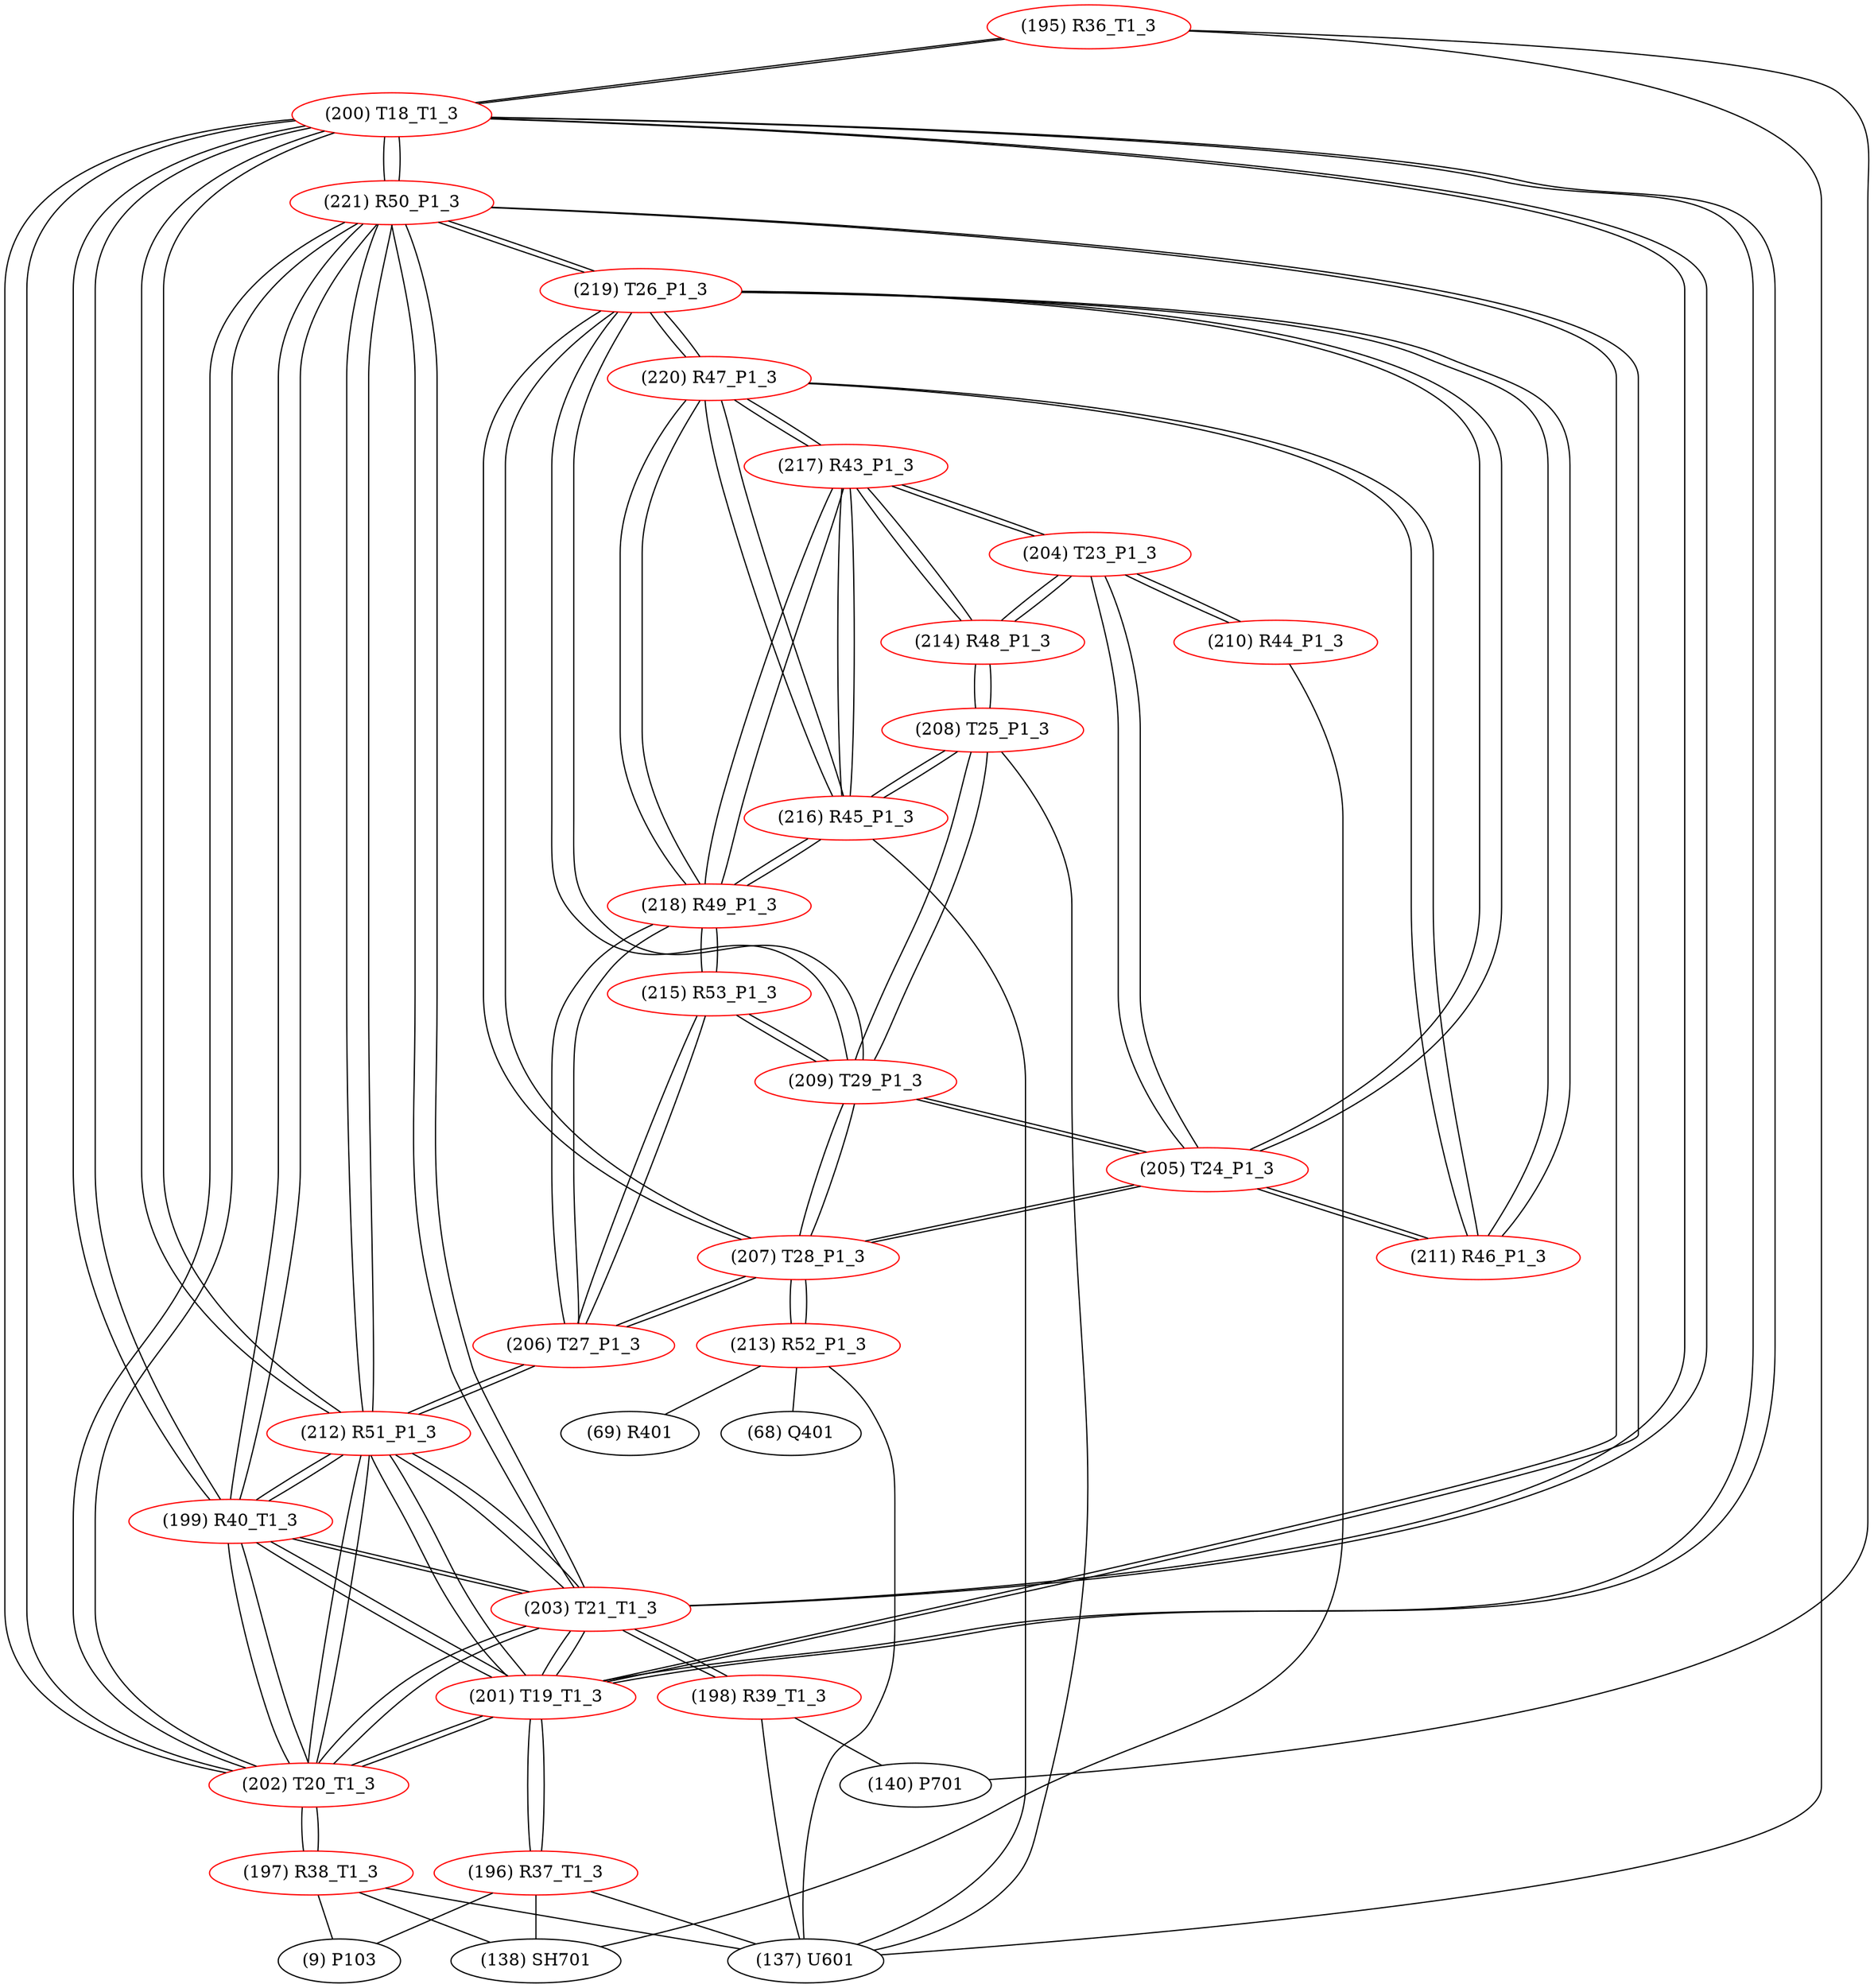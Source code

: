 graph {
	195 [label="(195) R36_T1_3" color=red]
	137 [label="(137) U601"]
	140 [label="(140) P701"]
	200 [label="(200) T18_T1_3"]
	196 [label="(196) R37_T1_3" color=red]
	138 [label="(138) SH701"]
	137 [label="(137) U601"]
	9 [label="(9) P103"]
	201 [label="(201) T19_T1_3"]
	197 [label="(197) R38_T1_3" color=red]
	137 [label="(137) U601"]
	138 [label="(138) SH701"]
	9 [label="(9) P103"]
	202 [label="(202) T20_T1_3"]
	198 [label="(198) R39_T1_3" color=red]
	137 [label="(137) U601"]
	140 [label="(140) P701"]
	203 [label="(203) T21_T1_3"]
	199 [label="(199) R40_T1_3" color=red]
	212 [label="(212) R51_P1_3"]
	221 [label="(221) R50_P1_3"]
	200 [label="(200) T18_T1_3"]
	203 [label="(203) T21_T1_3"]
	202 [label="(202) T20_T1_3"]
	201 [label="(201) T19_T1_3"]
	200 [label="(200) T18_T1_3" color=red]
	202 [label="(202) T20_T1_3"]
	201 [label="(201) T19_T1_3"]
	203 [label="(203) T21_T1_3"]
	195 [label="(195) R36_T1_3"]
	212 [label="(212) R51_P1_3"]
	221 [label="(221) R50_P1_3"]
	199 [label="(199) R40_T1_3"]
	201 [label="(201) T19_T1_3" color=red]
	202 [label="(202) T20_T1_3"]
	200 [label="(200) T18_T1_3"]
	203 [label="(203) T21_T1_3"]
	196 [label="(196) R37_T1_3"]
	212 [label="(212) R51_P1_3"]
	221 [label="(221) R50_P1_3"]
	199 [label="(199) R40_T1_3"]
	202 [label="(202) T20_T1_3" color=red]
	201 [label="(201) T19_T1_3"]
	200 [label="(200) T18_T1_3"]
	203 [label="(203) T21_T1_3"]
	197 [label="(197) R38_T1_3"]
	212 [label="(212) R51_P1_3"]
	221 [label="(221) R50_P1_3"]
	199 [label="(199) R40_T1_3"]
	203 [label="(203) T21_T1_3" color=red]
	202 [label="(202) T20_T1_3"]
	201 [label="(201) T19_T1_3"]
	200 [label="(200) T18_T1_3"]
	198 [label="(198) R39_T1_3"]
	212 [label="(212) R51_P1_3"]
	221 [label="(221) R50_P1_3"]
	199 [label="(199) R40_T1_3"]
	204 [label="(204) T23_P1_3" color=red]
	214 [label="(214) R48_P1_3"]
	217 [label="(217) R43_P1_3"]
	205 [label="(205) T24_P1_3"]
	210 [label="(210) R44_P1_3"]
	205 [label="(205) T24_P1_3" color=red]
	219 [label="(219) T26_P1_3"]
	209 [label="(209) T29_P1_3"]
	207 [label="(207) T28_P1_3"]
	211 [label="(211) R46_P1_3"]
	204 [label="(204) T23_P1_3"]
	206 [label="(206) T27_P1_3" color=red]
	212 [label="(212) R51_P1_3"]
	207 [label="(207) T28_P1_3"]
	215 [label="(215) R53_P1_3"]
	218 [label="(218) R49_P1_3"]
	207 [label="(207) T28_P1_3" color=red]
	219 [label="(219) T26_P1_3"]
	205 [label="(205) T24_P1_3"]
	209 [label="(209) T29_P1_3"]
	213 [label="(213) R52_P1_3"]
	206 [label="(206) T27_P1_3"]
	208 [label="(208) T25_P1_3" color=red]
	209 [label="(209) T29_P1_3"]
	214 [label="(214) R48_P1_3"]
	216 [label="(216) R45_P1_3"]
	137 [label="(137) U601"]
	209 [label="(209) T29_P1_3" color=red]
	219 [label="(219) T26_P1_3"]
	205 [label="(205) T24_P1_3"]
	207 [label="(207) T28_P1_3"]
	208 [label="(208) T25_P1_3"]
	215 [label="(215) R53_P1_3"]
	210 [label="(210) R44_P1_3" color=red]
	138 [label="(138) SH701"]
	204 [label="(204) T23_P1_3"]
	211 [label="(211) R46_P1_3" color=red]
	219 [label="(219) T26_P1_3"]
	220 [label="(220) R47_P1_3"]
	205 [label="(205) T24_P1_3"]
	212 [label="(212) R51_P1_3" color=red]
	206 [label="(206) T27_P1_3"]
	221 [label="(221) R50_P1_3"]
	200 [label="(200) T18_T1_3"]
	203 [label="(203) T21_T1_3"]
	202 [label="(202) T20_T1_3"]
	201 [label="(201) T19_T1_3"]
	199 [label="(199) R40_T1_3"]
	213 [label="(213) R52_P1_3" color=red]
	68 [label="(68) Q401"]
	137 [label="(137) U601"]
	69 [label="(69) R401"]
	207 [label="(207) T28_P1_3"]
	214 [label="(214) R48_P1_3" color=red]
	208 [label="(208) T25_P1_3"]
	204 [label="(204) T23_P1_3"]
	217 [label="(217) R43_P1_3"]
	215 [label="(215) R53_P1_3" color=red]
	209 [label="(209) T29_P1_3"]
	206 [label="(206) T27_P1_3"]
	218 [label="(218) R49_P1_3"]
	216 [label="(216) R45_P1_3" color=red]
	220 [label="(220) R47_P1_3"]
	217 [label="(217) R43_P1_3"]
	218 [label="(218) R49_P1_3"]
	208 [label="(208) T25_P1_3"]
	137 [label="(137) U601"]
	217 [label="(217) R43_P1_3" color=red]
	214 [label="(214) R48_P1_3"]
	204 [label="(204) T23_P1_3"]
	220 [label="(220) R47_P1_3"]
	216 [label="(216) R45_P1_3"]
	218 [label="(218) R49_P1_3"]
	218 [label="(218) R49_P1_3" color=red]
	220 [label="(220) R47_P1_3"]
	216 [label="(216) R45_P1_3"]
	217 [label="(217) R43_P1_3"]
	206 [label="(206) T27_P1_3"]
	215 [label="(215) R53_P1_3"]
	219 [label="(219) T26_P1_3" color=red]
	221 [label="(221) R50_P1_3"]
	205 [label="(205) T24_P1_3"]
	209 [label="(209) T29_P1_3"]
	207 [label="(207) T28_P1_3"]
	211 [label="(211) R46_P1_3"]
	220 [label="(220) R47_P1_3"]
	220 [label="(220) R47_P1_3" color=red]
	216 [label="(216) R45_P1_3"]
	217 [label="(217) R43_P1_3"]
	218 [label="(218) R49_P1_3"]
	219 [label="(219) T26_P1_3"]
	211 [label="(211) R46_P1_3"]
	221 [label="(221) R50_P1_3" color=red]
	219 [label="(219) T26_P1_3"]
	212 [label="(212) R51_P1_3"]
	200 [label="(200) T18_T1_3"]
	203 [label="(203) T21_T1_3"]
	202 [label="(202) T20_T1_3"]
	201 [label="(201) T19_T1_3"]
	199 [label="(199) R40_T1_3"]
	195 -- 137
	195 -- 140
	195 -- 200
	196 -- 138
	196 -- 137
	196 -- 9
	196 -- 201
	197 -- 137
	197 -- 138
	197 -- 9
	197 -- 202
	198 -- 137
	198 -- 140
	198 -- 203
	199 -- 212
	199 -- 221
	199 -- 200
	199 -- 203
	199 -- 202
	199 -- 201
	200 -- 202
	200 -- 201
	200 -- 203
	200 -- 195
	200 -- 212
	200 -- 221
	200 -- 199
	201 -- 202
	201 -- 200
	201 -- 203
	201 -- 196
	201 -- 212
	201 -- 221
	201 -- 199
	202 -- 201
	202 -- 200
	202 -- 203
	202 -- 197
	202 -- 212
	202 -- 221
	202 -- 199
	203 -- 202
	203 -- 201
	203 -- 200
	203 -- 198
	203 -- 212
	203 -- 221
	203 -- 199
	204 -- 214
	204 -- 217
	204 -- 205
	204 -- 210
	205 -- 219
	205 -- 209
	205 -- 207
	205 -- 211
	205 -- 204
	206 -- 212
	206 -- 207
	206 -- 215
	206 -- 218
	207 -- 219
	207 -- 205
	207 -- 209
	207 -- 213
	207 -- 206
	208 -- 209
	208 -- 214
	208 -- 216
	208 -- 137
	209 -- 219
	209 -- 205
	209 -- 207
	209 -- 208
	209 -- 215
	210 -- 138
	210 -- 204
	211 -- 219
	211 -- 220
	211 -- 205
	212 -- 206
	212 -- 221
	212 -- 200
	212 -- 203
	212 -- 202
	212 -- 201
	212 -- 199
	213 -- 68
	213 -- 137
	213 -- 69
	213 -- 207
	214 -- 208
	214 -- 204
	214 -- 217
	215 -- 209
	215 -- 206
	215 -- 218
	216 -- 220
	216 -- 217
	216 -- 218
	216 -- 208
	216 -- 137
	217 -- 214
	217 -- 204
	217 -- 220
	217 -- 216
	217 -- 218
	218 -- 220
	218 -- 216
	218 -- 217
	218 -- 206
	218 -- 215
	219 -- 221
	219 -- 205
	219 -- 209
	219 -- 207
	219 -- 211
	219 -- 220
	220 -- 216
	220 -- 217
	220 -- 218
	220 -- 219
	220 -- 211
	221 -- 219
	221 -- 212
	221 -- 200
	221 -- 203
	221 -- 202
	221 -- 201
	221 -- 199
}